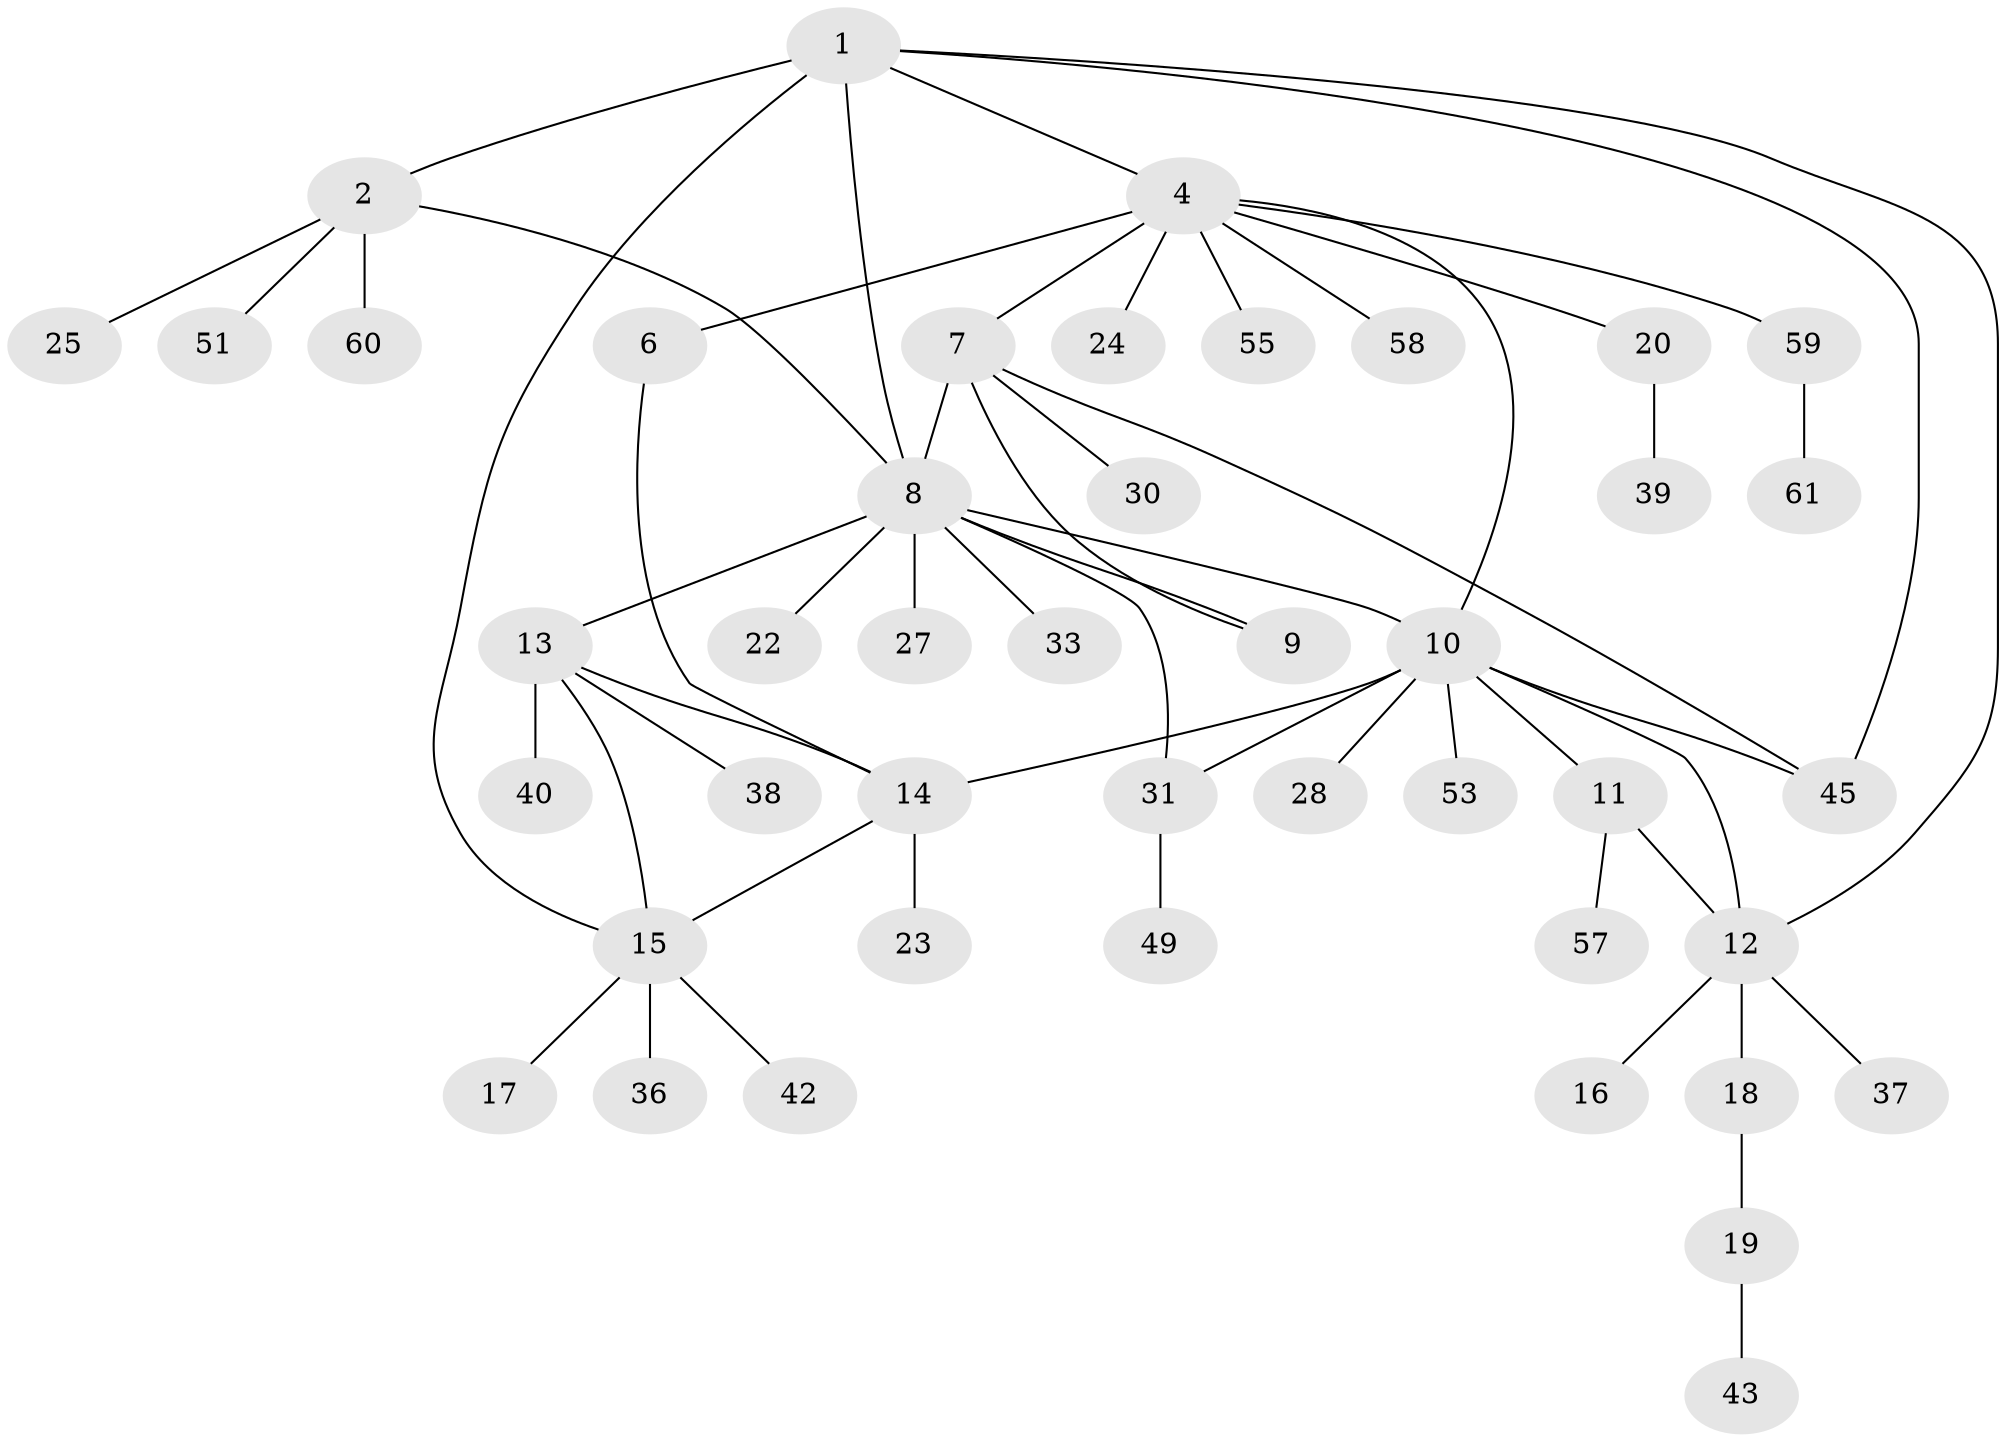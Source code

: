 // Generated by graph-tools (version 1.1) at 2025/52/02/27/25 19:52:16]
// undirected, 44 vertices, 56 edges
graph export_dot {
graph [start="1"]
  node [color=gray90,style=filled];
  1 [super="+46"];
  2 [super="+3"];
  4 [super="+5"];
  6;
  7 [super="+29"];
  8 [super="+44"];
  9;
  10 [super="+50"];
  11 [super="+48"];
  12 [super="+32"];
  13 [super="+21"];
  14 [super="+54"];
  15 [super="+34"];
  16;
  17;
  18 [super="+41"];
  19 [super="+26"];
  20 [super="+47"];
  22;
  23;
  24;
  25;
  27;
  28 [super="+35"];
  30;
  31 [super="+56"];
  33;
  36;
  37;
  38;
  39;
  40;
  42;
  43;
  45 [super="+52"];
  49;
  51;
  53;
  55;
  57;
  58;
  59;
  60;
  61;
  1 -- 2 [weight=2];
  1 -- 4;
  1 -- 12;
  1 -- 15;
  1 -- 45;
  1 -- 8;
  2 -- 51;
  2 -- 8;
  2 -- 25;
  2 -- 60;
  4 -- 6 [weight=2];
  4 -- 10;
  4 -- 7;
  4 -- 20;
  4 -- 55;
  4 -- 24;
  4 -- 58;
  4 -- 59;
  6 -- 14;
  7 -- 8;
  7 -- 9;
  7 -- 30;
  7 -- 45;
  8 -- 9;
  8 -- 10;
  8 -- 13;
  8 -- 22;
  8 -- 27;
  8 -- 31;
  8 -- 33;
  10 -- 11;
  10 -- 12;
  10 -- 14;
  10 -- 28;
  10 -- 31;
  10 -- 45;
  10 -- 53;
  11 -- 12;
  11 -- 57;
  12 -- 16;
  12 -- 18;
  12 -- 37;
  13 -- 14;
  13 -- 15;
  13 -- 38;
  13 -- 40;
  14 -- 15;
  14 -- 23;
  15 -- 17;
  15 -- 42;
  15 -- 36;
  18 -- 19;
  19 -- 43;
  20 -- 39;
  31 -- 49;
  59 -- 61;
}
